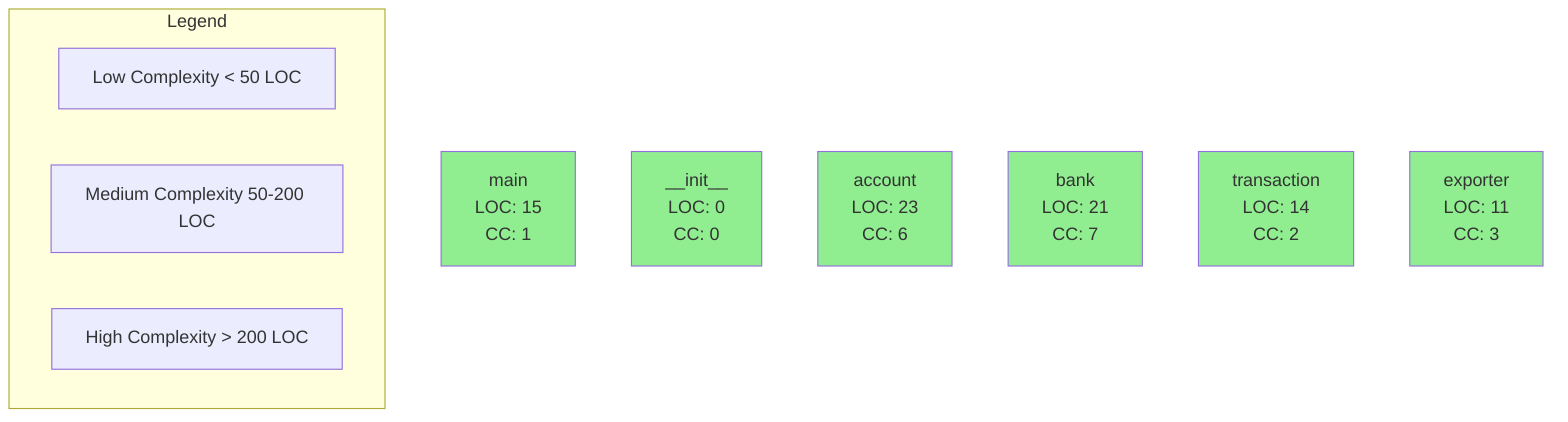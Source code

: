 graph TB
    subgraph Legend
        L1[Low Complexity < 50 LOC]
        L2[Medium Complexity 50-200 LOC]
        L3[High Complexity > 200 LOC]
    end
    main[main<br/>LOC: 15<br/>CC: 1]:::low
    __init__[__init__<br/>LOC: 0<br/>CC: 0]:::low
    account[account<br/>LOC: 23<br/>CC: 6]:::low
    bank[bank<br/>LOC: 21<br/>CC: 7]:::low
    transaction[transaction<br/>LOC: 14<br/>CC: 2]:::low
    exporter[exporter<br/>LOC: 11<br/>CC: 3]:::low
    classDef low fill:#90EE90
    classDef medium fill:#FFD700
    classDef high fill:#FF6B6B